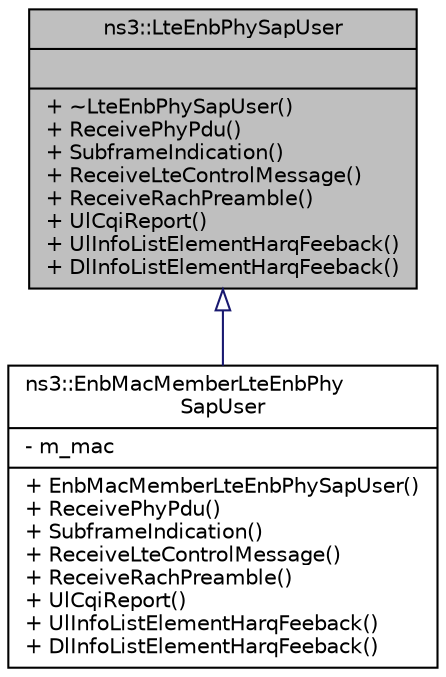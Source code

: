 digraph "ns3::LteEnbPhySapUser"
{
  edge [fontname="Helvetica",fontsize="10",labelfontname="Helvetica",labelfontsize="10"];
  node [fontname="Helvetica",fontsize="10",shape=record];
  Node1 [label="{ns3::LteEnbPhySapUser\n||+ ~LteEnbPhySapUser()\l+ ReceivePhyPdu()\l+ SubframeIndication()\l+ ReceiveLteControlMessage()\l+ ReceiveRachPreamble()\l+ UlCqiReport()\l+ UlInfoListElementHarqFeeback()\l+ DlInfoListElementHarqFeeback()\l}",height=0.2,width=0.4,color="black", fillcolor="grey75", style="filled", fontcolor="black"];
  Node1 -> Node2 [dir="back",color="midnightblue",fontsize="10",style="solid",arrowtail="onormal"];
  Node2 [label="{ns3::EnbMacMemberLteEnbPhy\lSapUser\n|- m_mac\l|+ EnbMacMemberLteEnbPhySapUser()\l+ ReceivePhyPdu()\l+ SubframeIndication()\l+ ReceiveLteControlMessage()\l+ ReceiveRachPreamble()\l+ UlCqiReport()\l+ UlInfoListElementHarqFeeback()\l+ DlInfoListElementHarqFeeback()\l}",height=0.2,width=0.4,color="black", fillcolor="white", style="filled",URL="$d9/db7/classns3_1_1EnbMacMemberLteEnbPhySapUser.html"];
}

